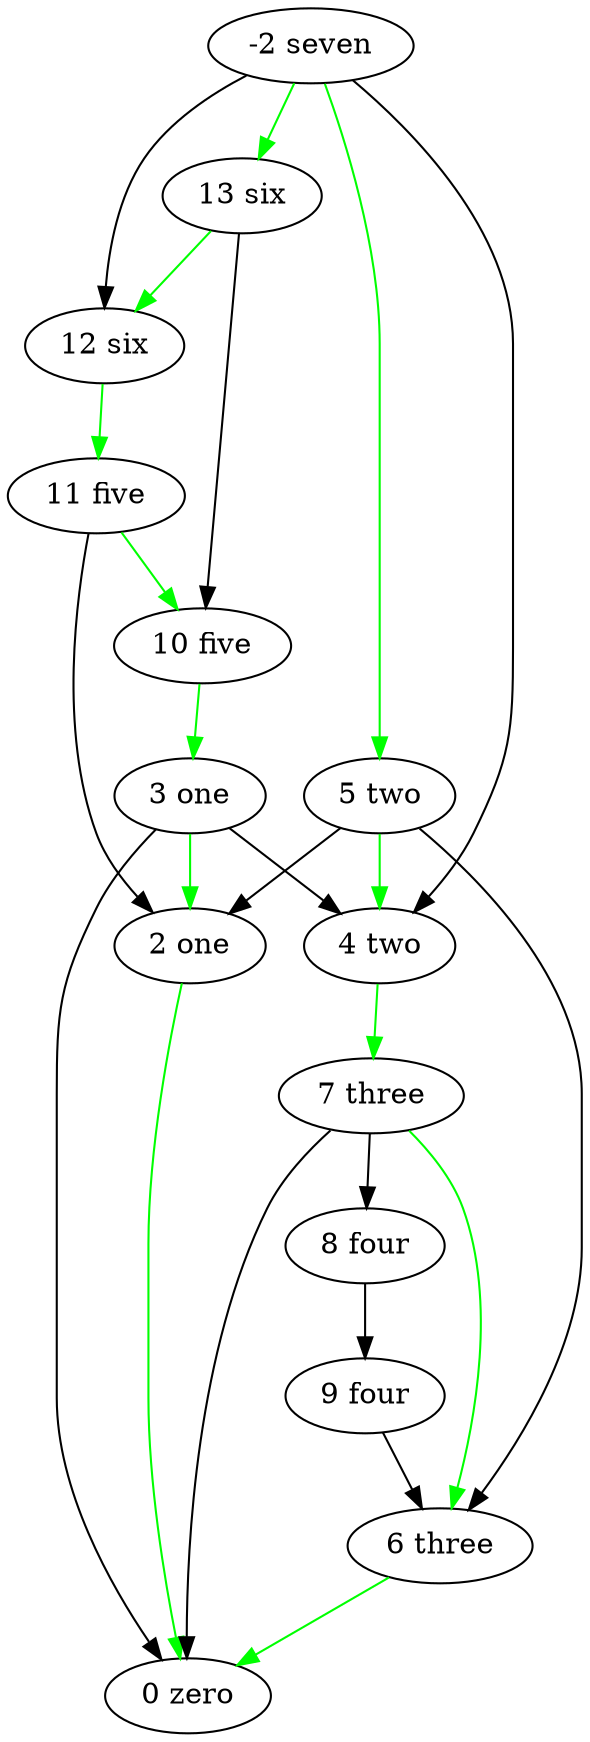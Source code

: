 digraph 4 {
	"0 zero";
	"3 one";
	"2 one";
	"5 two";
	"4 two";
	"7 three";
	"6 three";
	"9 four";
	"8 four";
	"11 five";
	"10 five";
	"13 six";
	"12 six";
	"-2 seven";
	"3 one" -> "0 zero";
	"7 three" -> "0 zero";
	"6 three" -> "0 zero" [dir = forward color = "green"];
	"2 one" -> "0 zero" [dir = forward color = "green"];
	"10 five" -> "3 one" [dir = forward color = "green"];
	"5 two" -> "2 one";
	"11 five" -> "2 one";
	"3 one" -> "2 one" [dir = forward color = "green"];
	"-2 seven" -> "5 two" [dir = forward color = "green"];
	"-2 seven" -> "4 two";
	"3 one" -> "4 two";
	"5 two" -> "4 two" [dir = forward color = "green"];
	"4 two" -> "7 three" [dir = forward color = "green"];
	"5 two" -> "6 three";
	"9 four" -> "6 three";
	"7 three" -> "6 three" [dir = forward color = "green"];
	"8 four" -> "9 four";
	"7 three" -> "8 four";
	"12 six" -> "11 five" [dir = forward color = "green"];
	"11 five" -> "10 five" [dir = forward color = "green"];
	"13 six" -> "10 five";
	"-2 seven" -> "13 six" [dir = forward color = "green"];
	"13 six" -> "12 six" [dir = forward color = "green"];
	"-2 seven" -> "12 six";
	}
